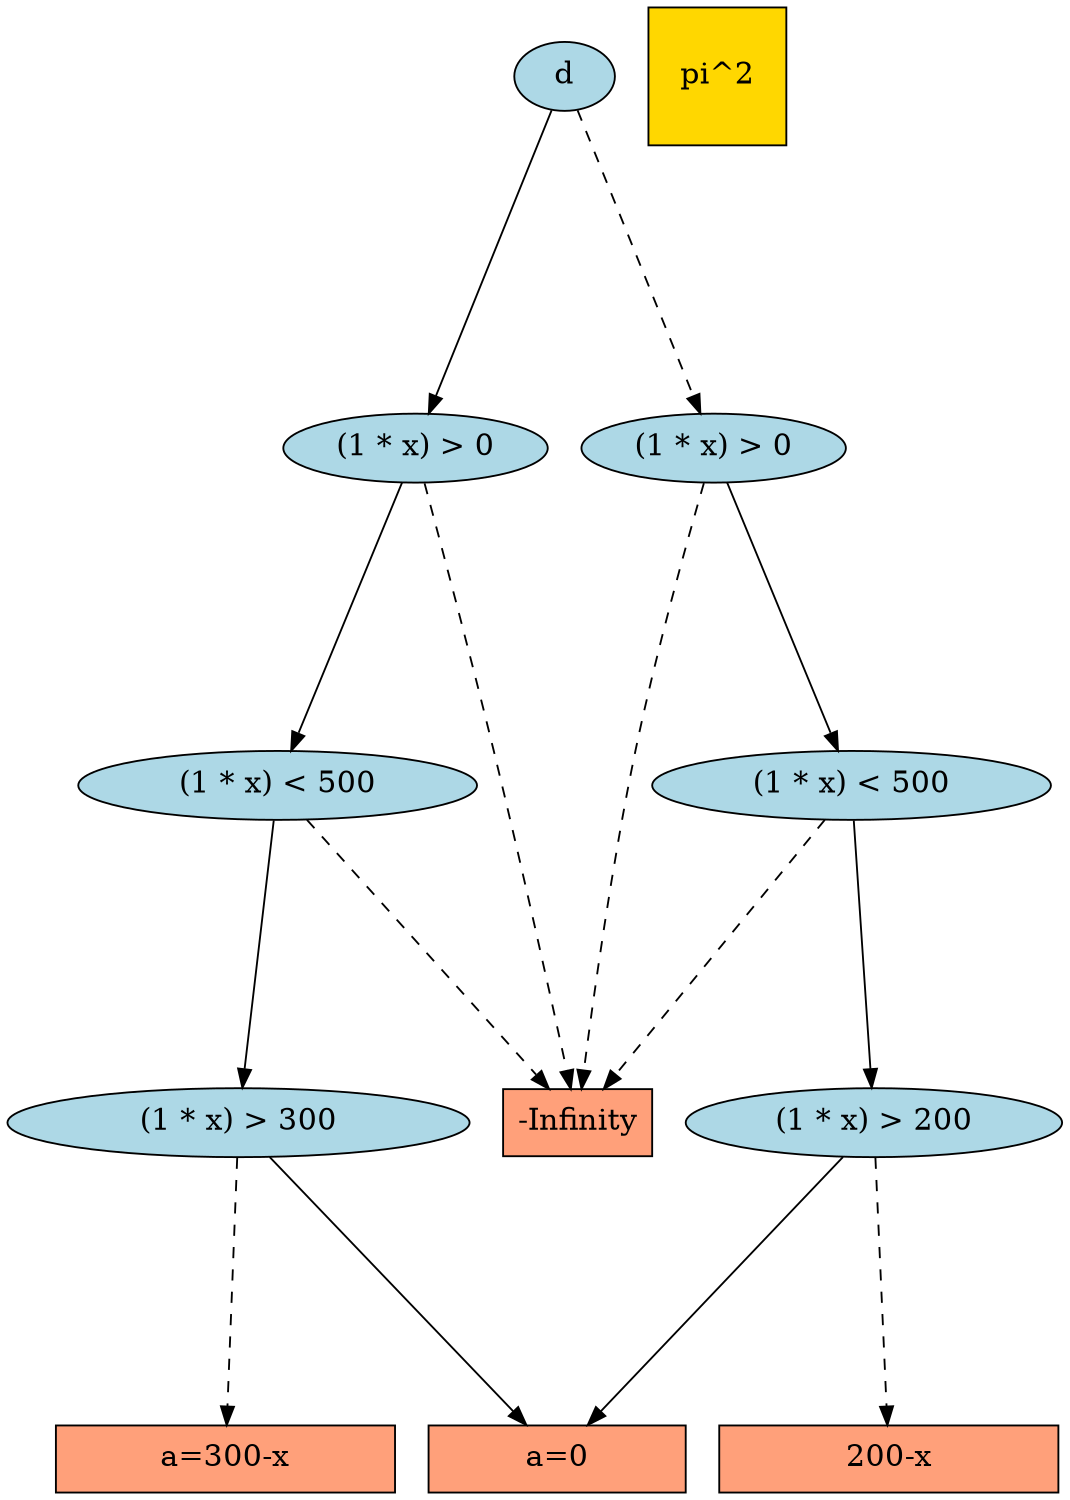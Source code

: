 digraph G {
  graph [
    ranksep = "2.00",
    bb = "0,0,1144,982",
    ratio = auto,
    fontsize = 16,
    fontname = Helvetica,
    size = "7.5,10"
  ];

  node [
    fontsize = 16
  ];

  2250 [
    height = "0.51069",
    label = "(1 * x) > 200",
    fillcolor = lightblue,
    width = "2.8072",
    style = filled,
    pos = "298,381"
  ];
  1960 [
    shape = box,
    label = "200-x",
    fillcolor = lightsalmon,
    width = "2.5347",
    style = filled,
    pos = "305,18"
  ];
  3282 [
    height = "0.51069",
    label = d,
    fillcolor = lightblue,
    style = filled,
    pos = "460,945"
  ];
  3281 [
    height = "0.51069",
    label = "(1 * x) > 0",
    fillcolor = lightblue,
    width = "1.6207",
    style = filled,
    pos = "528,745"
  ];
  3280 [
    height = "0.51069",
    label = "(1 * x) < 500",
    fillcolor = lightblue,
    width = "2.9789",
    style = filled,
    pos = "615,563"
  ];
  2263 [
    height = "0.51069",
    label = "(1 * x) > 0",
    fillcolor = lightblue,
    width = "1.6207",
    style = filled,
    pos = "393,745"
  ];
  2262 [
    height = "0.51069",
    label = "(1 * x) < 500",
    fillcolor = lightblue,
    width = "2.9789",
    style = filled,
    pos = "307,563"
  ];
  3268 [
    height = "0.51069",
    label = "(1 * x) > 300",
    fillcolor = lightblue,
    width = "3.4507",
    style = filled,
    pos = "627,381"
  ];
  _temp_ [
    height = "1.0278",
    shape = box,
    label = "\pi^2",
    fillcolor = gold,
    width = "1.0278",
    style = filled,
    pos = "542,945"
  ];
  4 [
    shape = box,
    label = "-Infinity",
    fillcolor = lightsalmon,
    width = "0.92361",
    style = filled,
    pos = "451,381"
  ];
  3166 [
    shape = box,
    label = "a=0",
    fillcolor = lightsalmon,
    width = "1.9236",
    style = filled,
    pos = "688,18"
  ];
  3027 [
    shape = box,
    label = "a=300-x",
    fillcolor = lightsalmon,
    width = "2.5347",
    style = filled,
    pos = "509,18"
  ];
  2262 -> 2250 [
    style = "",
    pos = "e,298.87,399.39 306.12,544.41 304.55,513.01 301.25,447.09 299.38,409.6"
  ];

  3281 -> 3280 [
    style = "",
    pos = "e,606.56,581.47 536.34,726.74 551.57,695.24 583.96,628.22 602.07,590.76"
  ];
  3280 -> 4 [
    style = dashed,
    pos = "e,466.68,399.21 599.27,544.74 570.13,512.75 507.63,444.16 473.83,407.05"
  ];
  2250 -> 3166 [
    style = "",
    pos = "e,299.81,217.39 298.2,362.41 298.54,331.01 299.28,265.09 299.69,227.6"
  ];
  3281 -> 4 [
    style = dashed,
    pos = "e,454.68,399.28 524.29,726.54 511.88,668.24 471.84,479.98 456.79,409.22"
  ];
  2263 -> 4 [
    style = dashed,
    pos = "e,448.86,399.16 396.49,726.54 402.37,696.9 414.42,634.8 423,582 432.98,520.58 442.58,448.19 447.53,409.57"
  ];
  2263 -> 2262 [
    style = "",
    pos = "e,315.35,581.47 384.75,726.74 369.7,695.24 337.68,628.22 319.79,590.76"
  ];
  3268 -> 3027 [
    style = dashed,
    pos = "e,850.39,217.21 650.68,362.74 695.31,330.22 791.89,259.84 842.15,223.21"
  ];
  2262 -> 4 [
    style = dashed,
    pos = "e,437.23,399.21 320.81,544.74 346.4,512.75 401.28,444.16 430.96,407.05"
  ];
  3280 -> 3268 [
    style = "",
    pos = "e,625.84,399.39 616.17,544.41 618.27,513.01 622.66,447.09 625.16,409.6"
  ];
  2250 -> 1960 [
    style = dashed,
    pos = "e,107.17,217.21 277.77,362.74 239.88,330.42 158.17,260.71 115.01,223.9"
  ];
  3282 -> 2263 [
    style = dashed,
    pos = "e,398.86,763.33 454.17,926.78 442.49,892.25 416.14,814.38 402.14,773.01"
  ];

  3282 -> 3281 [
    style = "",
    pos = "e,522.05,763.33 465.92,926.78 477.77,892.25 504.52,814.38 518.72,773.01"
  ];
  3268 -> 3166 [
    style = "",
    pos = "e,608.93,217.39 625.05,362.41 621.56,331.01 614.23,265.09 610.07,227.6"
  ];
}
